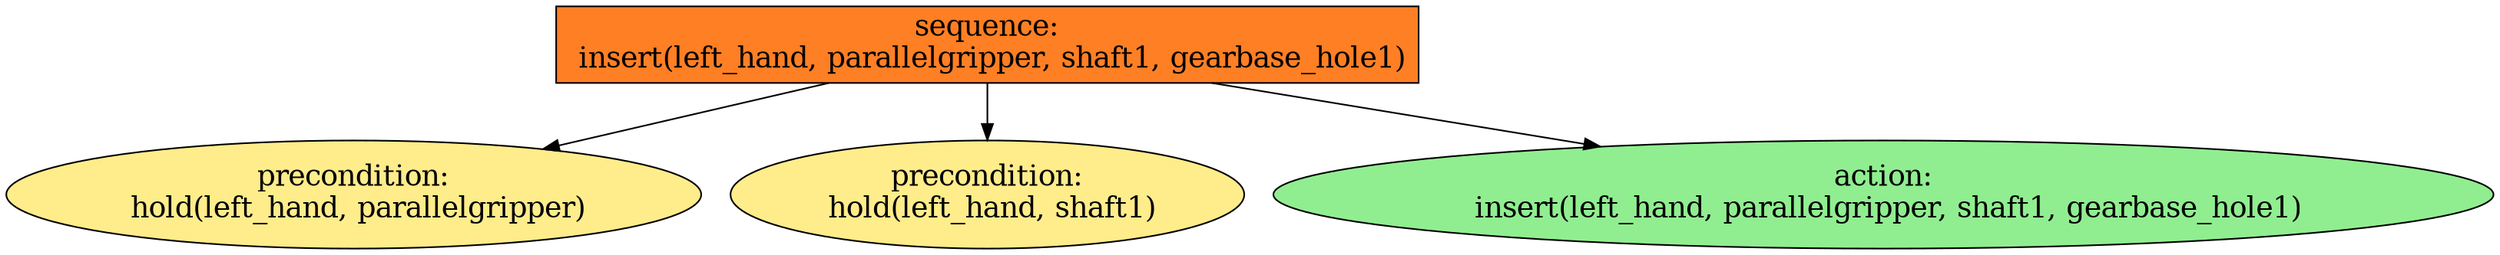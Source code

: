 digraph pastafarianism {
ordering=out;
graph [fontname="times-roman"];
node [fontname="times-roman"];
edge [fontname="times-roman"];
"sequence:
 insert(left_hand, parallelgripper, shaft1, gearbase_hole1)" [fillcolor=chocolate1, fontcolor=black, fontsize=18, label="sequence:
 insert(left_hand, parallelgripper, shaft1, gearbase_hole1)", shape=box, style=filled];
"precondition:
 hold(left_hand, parallelgripper)" [fillcolor=lightgoldenrod1, fontcolor=black, fontsize=18, label="precondition:
 hold(left_hand, parallelgripper)", shape=ellipse, style=filled];
"sequence:
 insert(left_hand, parallelgripper, shaft1, gearbase_hole1)" -> "precondition:
 hold(left_hand, parallelgripper)";
"precondition:
 hold(left_hand, shaft1)" [fillcolor=lightgoldenrod1, fontcolor=black, fontsize=18, label="precondition:
 hold(left_hand, shaft1)", shape=ellipse, style=filled];
"sequence:
 insert(left_hand, parallelgripper, shaft1, gearbase_hole1)" -> "precondition:
 hold(left_hand, shaft1)";
"action:
 insert(left_hand, parallelgripper, shaft1, gearbase_hole1)" [fillcolor=lightgreen, fontcolor=black, fontsize=18, label="action:
 insert(left_hand, parallelgripper, shaft1, gearbase_hole1)", shape=ellipse, style=filled];
"sequence:
 insert(left_hand, parallelgripper, shaft1, gearbase_hole1)" -> "action:
 insert(left_hand, parallelgripper, shaft1, gearbase_hole1)";
}
